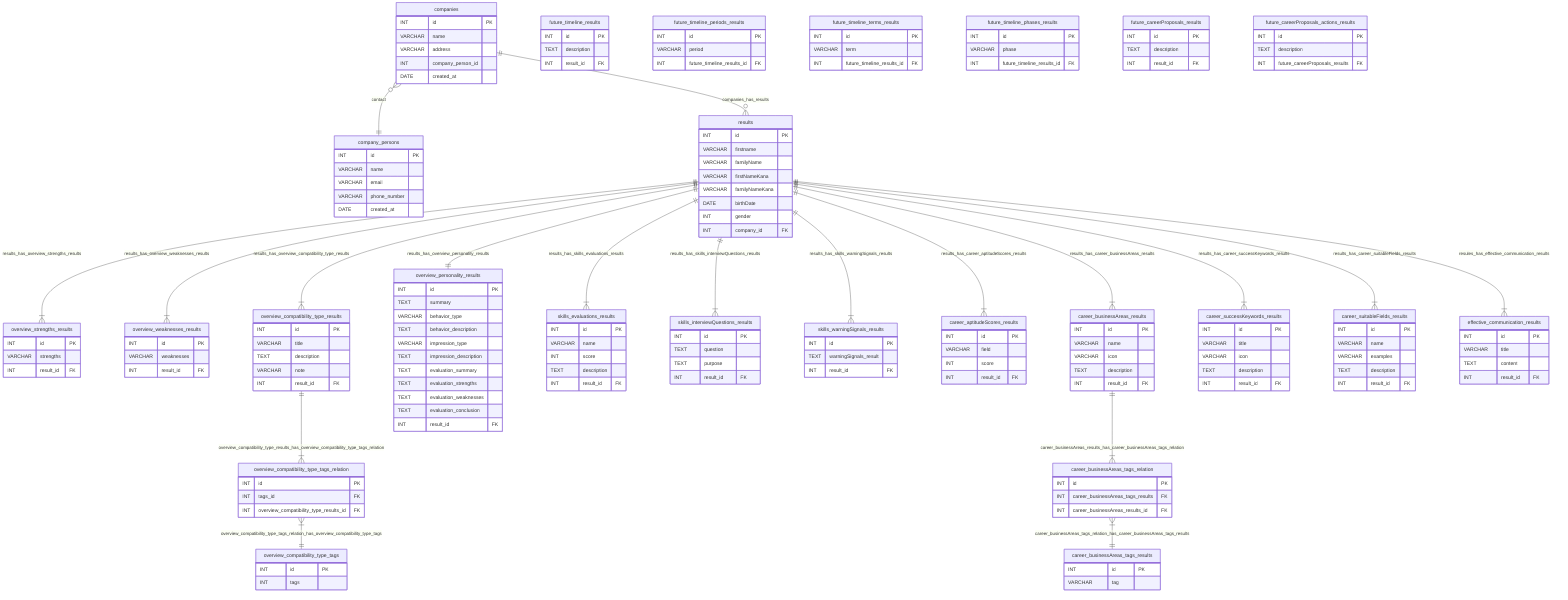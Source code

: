 erDiagram
    companies {
        INT     id PK
        VARCHAR name
        VARCHAR address
        INT     company_person_id
        DATE    created_at
    }

    company_persons {
        INT     id PK
        VARCHAR name
        VARCHAR email
        VARCHAR phone_number
        DATE    created_at
    }

    results {
        INT     id PK
        VARCHAR firstname
        VARCHAR familyName
        VARCHAR firstNameKana
        VARCHAR familyNameKana
        DATE    birthDate
        INT     gender
        INT     company_id FK
    }

    overview_strengths_results {
        INT     id PK
        VARCHAR strengths
        INT     result_id FK
    }

    overview_weaknesses_results {
        INT     id PK
        VARCHAR weaknesses
        INT     result_id FK
    }

    overview_compatibility_type_results {
        INT     id PK
        VARCHAR title
        TEXT    description
        VARCHAR note
        INT     result_id FK
    }

    overview_compatibility_type_tags {
        INT     id PK
        INT     tags
    }

    overview_compatibility_type_tags_relation {
        INT     id PK
        INT     tags_id FK
        INT     overview_compatibility_type_results_id FK
    }

    %%resultと1対1なのでresultに移す？井上くんに確認
    overview_personality_results {
        INT     id PK
        TEXT    summary
        VARCHAR behavior_type
        TEXT    behavior_description
        VARCHAR impression_type
        TEXT    impression_description
        TEXT    evaluation_summary
        TEXT    evaluation_strengths
        TEXT    evaluation_weaknesses
        TEXT    evaluation_conclusion
        INT     result_id FK

    }
%% 増える可能性がないとは言えない部分、これもresultに結合するかこのまま独立させるか拡張性を考えると独立か？
    skills_evaluations_results {
        INT      id PK
        VARCHAR  name
        INT      score
        TEXT     description
        INT      result_id FK
    }

%%コレ以上増えないと思うが増える可能性が懸念される部分
    skills_interviewQuestions_results {
        INT      id PK
        TEXT     question
        TEXT     purpose
        INT      result_id FK

    }

    skills_warningSignals_results {
        INT      id PK
        TEXT     warningSignals_result
        INT      result_id FK
    }

    career_aptitudeScores_results {
        INT      id PK
        VARCHAR  field
        INT      score
        INT      result_id FK
    }

    career_businessAreas_results {
        INT      id PK
        VARCHAR  name
        VARCHAR  icon
        TEXT     description
        INT      result_id FK
    }

    career_businessAreas_tags_results {
        INT      id PK
        VARCHAR  tag
    }

    career_businessAreas_tags_relation {
        INT     id PK
        INT     career_businessAreas_tags_results FK
        INT     career_businessAreas_results_id FK
    }

    career_successKeywords_results {
        INT      id PK
        VARCHAR  title
        VARCHAR  icon
        TEXT     description
        INT      result_id FK
    }

    career_suitableFields_results {
        INT      id PK
        VARCHAR  name
        VARCHAR  examples
        TEXT     description
        INT      result_id FK
    }


    future_timeline_results {
        INT      id PK
        TEXT     description
        INT      result_id FK
    }

    future_timeline_periods_results {
        INT      id PK
        VARCHAR  period
        INT      future_timeline_results_id FK
    }

    future_timeline_terms_results {
        INT      id PK
        VARCHAR  term
        INT      future_timeline_results_id FK
    }

    future_timeline_phases_results {
        INT      id PK
        VARCHAR  phase
        INT      future_timeline_results_id FK
    }

    future_careerProposals_results {
        INT      id PK
        TEXT     description
        INT      result_id FK
    }

    future_careerProposals_actions_results {
        INT      id PK
        TEXT     description
        INT      future_careerProposals_results FK
    }




    %% ここから下は後で使う ///
    effective_communication_results {
        INT     id PK
        VARCHAR title
        TEXT    content
        INT     result_id   FK
    }

    %% ────────────── relations ──────────────
    companies      }o--|| company_persons : contact
    companies ||--o{ results : companies_has_results
    results ||--|{ overview_strengths_results : results_has_overview_strengths_results
    results ||--|{ overview_weaknesses_results : results_has_overview_weaknesses_results
    results ||--|{ overview_compatibility_type_results : results_has_overview_compatibility_type_results
    results ||--|| overview_personality_results : results_has_overview_personality_results
    results ||--|{ skills_evaluations_results:results_has_skills_evaluations_results
    results ||--|{ skills_interviewQuestions_results:results_has_skills_interviewQuestions_results
    results ||--|{ skills_warningSignals_results:results_has_skills_warningSignals_results
    results ||--|{ career_aptitudeScores_results:results_has_career_aptitudeScores_results
    results ||--|{ career_businessAreas_results:results_has_career_businessAreas_results
    results ||--|{ career_successKeywords_results:results_has_career_successKeywords_results
    results ||--|{ career_suitableFields_results:results_has_career_suitableFields_results



    career_businessAreas_results ||--|{ career_businessAreas_tags_relation:career_businessAreas_results_has_career_businessAreas_tags_relation
    career_businessAreas_tags_relation }|--|| career_businessAreas_tags_results:career_businessAreas_tags_relation_has_career_businessAreas_tags_results

    overview_compatibility_type_results ||--|{ overview_compatibility_type_tags_relation :overview_compatibility_type_results_has_overview_compatibility_type_tags_relation
    overview_compatibility_type_tags_relation}|--|| overview_compatibility_type_tags:overview_compatibility_type_tags_relation_has_overview_compatibility_type_tags





    results ||--|{ effective_communication_results: resules_has_effective_communication_results